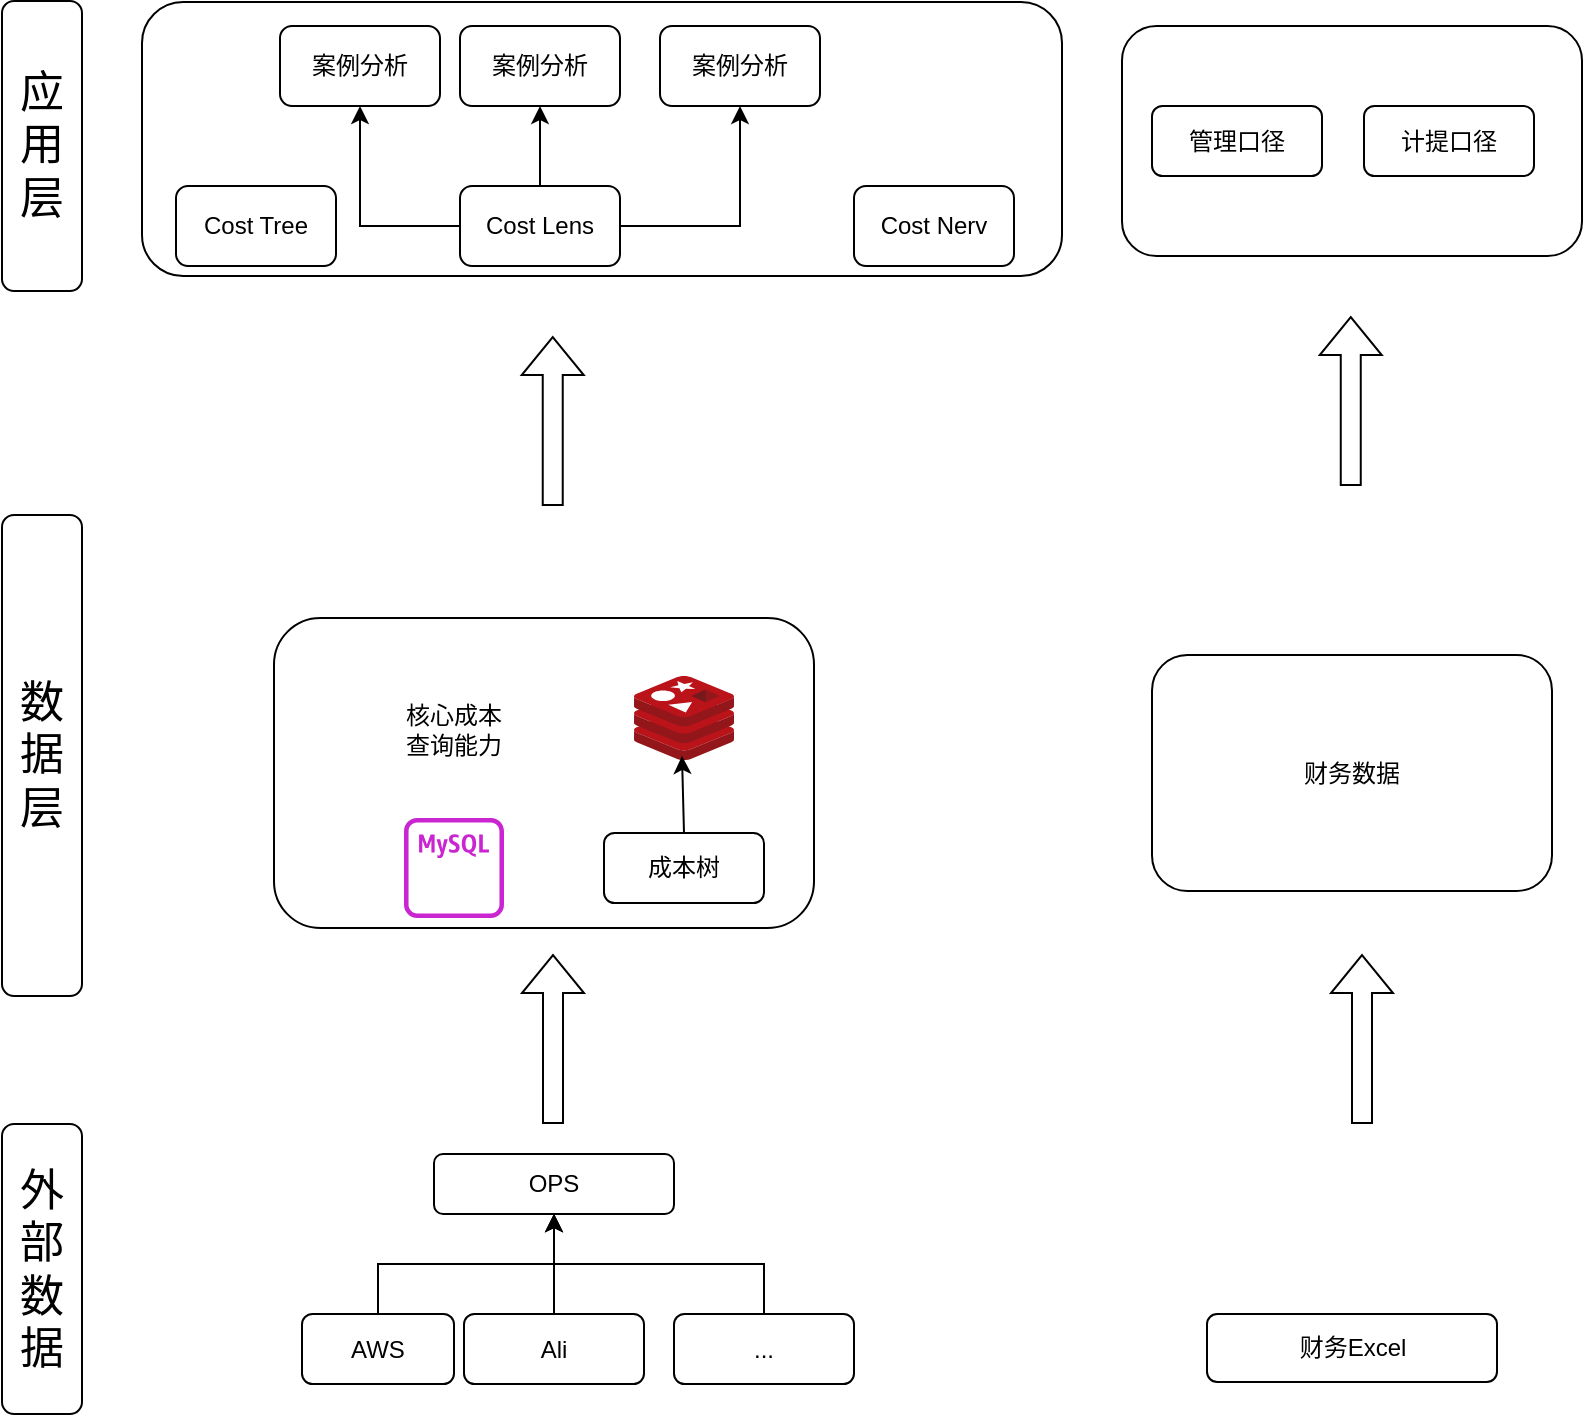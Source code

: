 <mxfile version="23.1.5" type="github">
  <diagram name="第 1 页" id="QAJrKnAF4I0Qu2eBaVXO">
    <mxGraphModel dx="1793" dy="983" grid="1" gridSize="10" guides="1" tooltips="1" connect="1" arrows="1" fold="1" page="1" pageScale="1" pageWidth="827" pageHeight="1169" math="0" shadow="0">
      <root>
        <mxCell id="0" />
        <mxCell id="1" parent="0" />
        <mxCell id="-u_vqpkYlWYQU6NHMWpz-22" style="edgeStyle=orthogonalEdgeStyle;rounded=0;orthogonalLoop=1;jettySize=auto;html=1;entryX=0.5;entryY=1;entryDx=0;entryDy=0;" edge="1" parent="1" source="3Fw8Cve3jLayRroJCqeQ-4" target="3Fw8Cve3jLayRroJCqeQ-10">
          <mxGeometry relative="1" as="geometry" />
        </mxCell>
        <mxCell id="3Fw8Cve3jLayRroJCqeQ-4" value="AWS" style="rounded=1;whiteSpace=wrap;html=1;" parent="1" vertex="1">
          <mxGeometry x="440" y="839" width="76" height="35" as="geometry" />
        </mxCell>
        <mxCell id="3Fw8Cve3jLayRroJCqeQ-22" style="edgeStyle=orthogonalEdgeStyle;rounded=0;orthogonalLoop=1;jettySize=auto;html=1;exitX=0.5;exitY=0;exitDx=0;exitDy=0;" parent="1" source="3Fw8Cve3jLayRroJCqeQ-5" target="3Fw8Cve3jLayRroJCqeQ-10" edge="1">
          <mxGeometry relative="1" as="geometry">
            <mxPoint x="706" y="794" as="targetPoint" />
          </mxGeometry>
        </mxCell>
        <mxCell id="3Fw8Cve3jLayRroJCqeQ-5" value="Ali" style="rounded=1;whiteSpace=wrap;html=1;" parent="1" vertex="1">
          <mxGeometry x="521" y="839" width="90" height="35" as="geometry" />
        </mxCell>
        <mxCell id="3Fw8Cve3jLayRroJCqeQ-10" value="OPS" style="rounded=1;whiteSpace=wrap;html=1;" parent="1" vertex="1">
          <mxGeometry x="506" y="759" width="120" height="30" as="geometry" />
        </mxCell>
        <mxCell id="-u_vqpkYlWYQU6NHMWpz-23" style="edgeStyle=orthogonalEdgeStyle;rounded=0;orthogonalLoop=1;jettySize=auto;html=1;" edge="1" parent="1" source="3Fw8Cve3jLayRroJCqeQ-18" target="3Fw8Cve3jLayRroJCqeQ-10">
          <mxGeometry relative="1" as="geometry" />
        </mxCell>
        <mxCell id="3Fw8Cve3jLayRroJCqeQ-18" value="..." style="rounded=1;whiteSpace=wrap;html=1;" parent="1" vertex="1">
          <mxGeometry x="626" y="839" width="90" height="35" as="geometry" />
        </mxCell>
        <mxCell id="3Fw8Cve3jLayRroJCqeQ-33" value="外部数据" style="rounded=1;verticalAlign=middle;horizontal=1;whiteSpace=wrap;textDirection=ltr;align=center;labelBackgroundColor=default;fontSize=22;fontStyle=0" parent="1" vertex="1">
          <mxGeometry x="290" y="744" width="40" height="145" as="geometry" />
        </mxCell>
        <mxCell id="3Fw8Cve3jLayRroJCqeQ-34" value="数据层" style="rounded=1;verticalAlign=middle;horizontal=1;whiteSpace=wrap;textDirection=ltr;align=center;labelBackgroundColor=default;fontSize=22;fontStyle=0" parent="1" vertex="1">
          <mxGeometry x="290" y="439.5" width="40" height="240.5" as="geometry" />
        </mxCell>
        <mxCell id="3Fw8Cve3jLayRroJCqeQ-35" value="应用&#xa;层" style="rounded=1;verticalAlign=middle;horizontal=1;whiteSpace=wrap;textDirection=ltr;align=center;labelBackgroundColor=default;fontSize=22;fontStyle=0" parent="1" vertex="1">
          <mxGeometry x="290" y="182.5" width="40" height="145" as="geometry" />
        </mxCell>
        <mxCell id="-u_vqpkYlWYQU6NHMWpz-16" value="" style="rounded=1;whiteSpace=wrap;html=1;" vertex="1" parent="1">
          <mxGeometry x="426" y="491" width="270" height="155" as="geometry" />
        </mxCell>
        <mxCell id="-u_vqpkYlWYQU6NHMWpz-17" value="" style="image;sketch=0;aspect=fixed;html=1;points=[];align=center;fontSize=12;image=img/lib/mscae/Cache_Redis_Product.svg;" vertex="1" parent="1">
          <mxGeometry x="606" y="520" width="50" height="42" as="geometry" />
        </mxCell>
        <mxCell id="-u_vqpkYlWYQU6NHMWpz-18" value="" style="sketch=0;outlineConnect=0;fontColor=#232F3E;gradientColor=none;fillColor=#C925D1;strokeColor=none;dashed=0;verticalLabelPosition=bottom;verticalAlign=top;align=center;html=1;fontSize=12;fontStyle=0;aspect=fixed;pointerEvents=1;shape=mxgraph.aws4.rds_mysql_instance_alt;" vertex="1" parent="1">
          <mxGeometry x="491" y="591" width="50" height="50" as="geometry" />
        </mxCell>
        <mxCell id="-u_vqpkYlWYQU6NHMWpz-19" value="成本树" style="rounded=1;whiteSpace=wrap;html=1;" vertex="1" parent="1">
          <mxGeometry x="591" y="598.5" width="80" height="35" as="geometry" />
        </mxCell>
        <mxCell id="-u_vqpkYlWYQU6NHMWpz-20" value="" style="endArrow=classic;html=1;rounded=0;exitX=0.5;exitY=0;exitDx=0;exitDy=0;entryX=0.48;entryY=0.952;entryDx=0;entryDy=0;entryPerimeter=0;" edge="1" parent="1" source="-u_vqpkYlWYQU6NHMWpz-19" target="-u_vqpkYlWYQU6NHMWpz-17">
          <mxGeometry width="50" height="50" relative="1" as="geometry">
            <mxPoint x="661" y="581" as="sourcePoint" />
            <mxPoint x="711" y="531" as="targetPoint" />
          </mxGeometry>
        </mxCell>
        <mxCell id="-u_vqpkYlWYQU6NHMWpz-31" value="" style="shape=flexArrow;endArrow=classic;html=1;rounded=0;" edge="1" parent="1">
          <mxGeometry width="50" height="50" relative="1" as="geometry">
            <mxPoint x="565.5" y="744" as="sourcePoint" />
            <mxPoint x="565.5" y="659" as="targetPoint" />
          </mxGeometry>
        </mxCell>
        <mxCell id="-u_vqpkYlWYQU6NHMWpz-32" value="核心成本查询能力" style="text;html=1;align=center;verticalAlign=middle;whiteSpace=wrap;rounded=0;" vertex="1" parent="1">
          <mxGeometry x="486" y="532" width="60" height="30" as="geometry" />
        </mxCell>
        <mxCell id="-u_vqpkYlWYQU6NHMWpz-36" value="" style="rounded=1;whiteSpace=wrap;html=1;" vertex="1" parent="1">
          <mxGeometry x="360" y="183" width="460" height="137" as="geometry" />
        </mxCell>
        <mxCell id="-u_vqpkYlWYQU6NHMWpz-47" value="Cost Tree" style="rounded=1;whiteSpace=wrap;html=1;" vertex="1" parent="1">
          <mxGeometry x="377" y="275" width="80" height="40" as="geometry" />
        </mxCell>
        <mxCell id="-u_vqpkYlWYQU6NHMWpz-48" value="Cost Nerv" style="rounded=1;whiteSpace=wrap;html=1;" vertex="1" parent="1">
          <mxGeometry x="716" y="275" width="80" height="40" as="geometry" />
        </mxCell>
        <mxCell id="-u_vqpkYlWYQU6NHMWpz-49" style="edgeStyle=orthogonalEdgeStyle;rounded=0;orthogonalLoop=1;jettySize=auto;html=1;exitX=0;exitY=0.5;exitDx=0;exitDy=0;" edge="1" parent="1" source="-u_vqpkYlWYQU6NHMWpz-52" target="-u_vqpkYlWYQU6NHMWpz-54">
          <mxGeometry relative="1" as="geometry" />
        </mxCell>
        <mxCell id="-u_vqpkYlWYQU6NHMWpz-50" style="edgeStyle=orthogonalEdgeStyle;rounded=0;orthogonalLoop=1;jettySize=auto;html=1;entryX=0.5;entryY=1;entryDx=0;entryDy=0;" edge="1" parent="1" source="-u_vqpkYlWYQU6NHMWpz-52" target="-u_vqpkYlWYQU6NHMWpz-55">
          <mxGeometry relative="1" as="geometry" />
        </mxCell>
        <mxCell id="-u_vqpkYlWYQU6NHMWpz-51" style="edgeStyle=orthogonalEdgeStyle;rounded=0;orthogonalLoop=1;jettySize=auto;html=1;entryX=0.5;entryY=1;entryDx=0;entryDy=0;" edge="1" parent="1" source="-u_vqpkYlWYQU6NHMWpz-52" target="-u_vqpkYlWYQU6NHMWpz-53">
          <mxGeometry relative="1" as="geometry" />
        </mxCell>
        <mxCell id="-u_vqpkYlWYQU6NHMWpz-52" value="Cost Lens" style="rounded=1;whiteSpace=wrap;html=1;" vertex="1" parent="1">
          <mxGeometry x="519" y="275" width="80" height="40" as="geometry" />
        </mxCell>
        <mxCell id="-u_vqpkYlWYQU6NHMWpz-53" value="案例分析" style="rounded=1;whiteSpace=wrap;html=1;" vertex="1" parent="1">
          <mxGeometry x="519" y="195" width="80" height="40" as="geometry" />
        </mxCell>
        <mxCell id="-u_vqpkYlWYQU6NHMWpz-54" value="案例分析" style="rounded=1;whiteSpace=wrap;html=1;" vertex="1" parent="1">
          <mxGeometry x="429" y="195" width="80" height="40" as="geometry" />
        </mxCell>
        <mxCell id="-u_vqpkYlWYQU6NHMWpz-55" value="案例分析" style="rounded=1;whiteSpace=wrap;html=1;" vertex="1" parent="1">
          <mxGeometry x="619" y="195" width="80" height="40" as="geometry" />
        </mxCell>
        <mxCell id="-u_vqpkYlWYQU6NHMWpz-56" value="财务Excel" style="rounded=1;whiteSpace=wrap;html=1;" vertex="1" parent="1">
          <mxGeometry x="892.5" y="839" width="145" height="34" as="geometry" />
        </mxCell>
        <mxCell id="-u_vqpkYlWYQU6NHMWpz-57" value="财务数据" style="rounded=1;whiteSpace=wrap;html=1;" vertex="1" parent="1">
          <mxGeometry x="865" y="509.5" width="200" height="118" as="geometry" />
        </mxCell>
        <mxCell id="-u_vqpkYlWYQU6NHMWpz-62" value="" style="shape=flexArrow;endArrow=classic;html=1;rounded=0;" edge="1" parent="1">
          <mxGeometry width="50" height="50" relative="1" as="geometry">
            <mxPoint x="970" y="744" as="sourcePoint" />
            <mxPoint x="970" y="659" as="targetPoint" />
          </mxGeometry>
        </mxCell>
        <mxCell id="-u_vqpkYlWYQU6NHMWpz-63" value="" style="rounded=1;whiteSpace=wrap;html=1;" vertex="1" parent="1">
          <mxGeometry x="850" y="195" width="230" height="115" as="geometry" />
        </mxCell>
        <mxCell id="-u_vqpkYlWYQU6NHMWpz-64" value="" style="shape=flexArrow;endArrow=classic;html=1;rounded=0;" edge="1" parent="1">
          <mxGeometry width="50" height="50" relative="1" as="geometry">
            <mxPoint x="565.37" y="435" as="sourcePoint" />
            <mxPoint x="565.37" y="350" as="targetPoint" />
          </mxGeometry>
        </mxCell>
        <mxCell id="-u_vqpkYlWYQU6NHMWpz-65" value="" style="shape=flexArrow;endArrow=classic;html=1;rounded=0;" edge="1" parent="1">
          <mxGeometry width="50" height="50" relative="1" as="geometry">
            <mxPoint x="964.38" y="425" as="sourcePoint" />
            <mxPoint x="964.38" y="340" as="targetPoint" />
          </mxGeometry>
        </mxCell>
        <mxCell id="-u_vqpkYlWYQU6NHMWpz-66" value="管理口径" style="rounded=1;whiteSpace=wrap;html=1;" vertex="1" parent="1">
          <mxGeometry x="865" y="235" width="85" height="35" as="geometry" />
        </mxCell>
        <mxCell id="-u_vqpkYlWYQU6NHMWpz-67" value="计提口径" style="rounded=1;whiteSpace=wrap;html=1;" vertex="1" parent="1">
          <mxGeometry x="971" y="235" width="85" height="35" as="geometry" />
        </mxCell>
      </root>
    </mxGraphModel>
  </diagram>
</mxfile>
